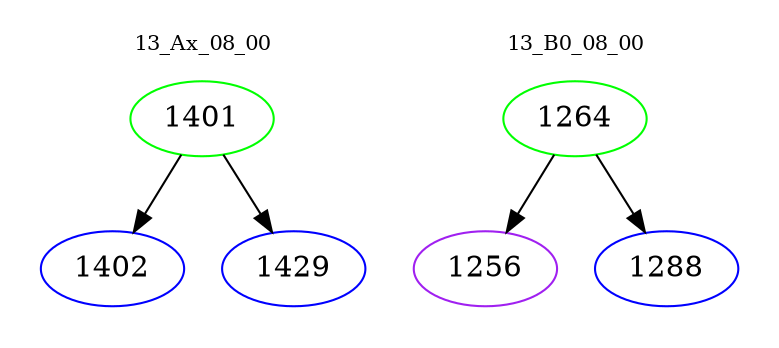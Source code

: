 digraph{
subgraph cluster_0 {
color = white
label = "13_Ax_08_00";
fontsize=10;
T0_1401 [label="1401", color="green"]
T0_1401 -> T0_1402 [color="black"]
T0_1402 [label="1402", color="blue"]
T0_1401 -> T0_1429 [color="black"]
T0_1429 [label="1429", color="blue"]
}
subgraph cluster_1 {
color = white
label = "13_B0_08_00";
fontsize=10;
T1_1264 [label="1264", color="green"]
T1_1264 -> T1_1256 [color="black"]
T1_1256 [label="1256", color="purple"]
T1_1264 -> T1_1288 [color="black"]
T1_1288 [label="1288", color="blue"]
}
}
